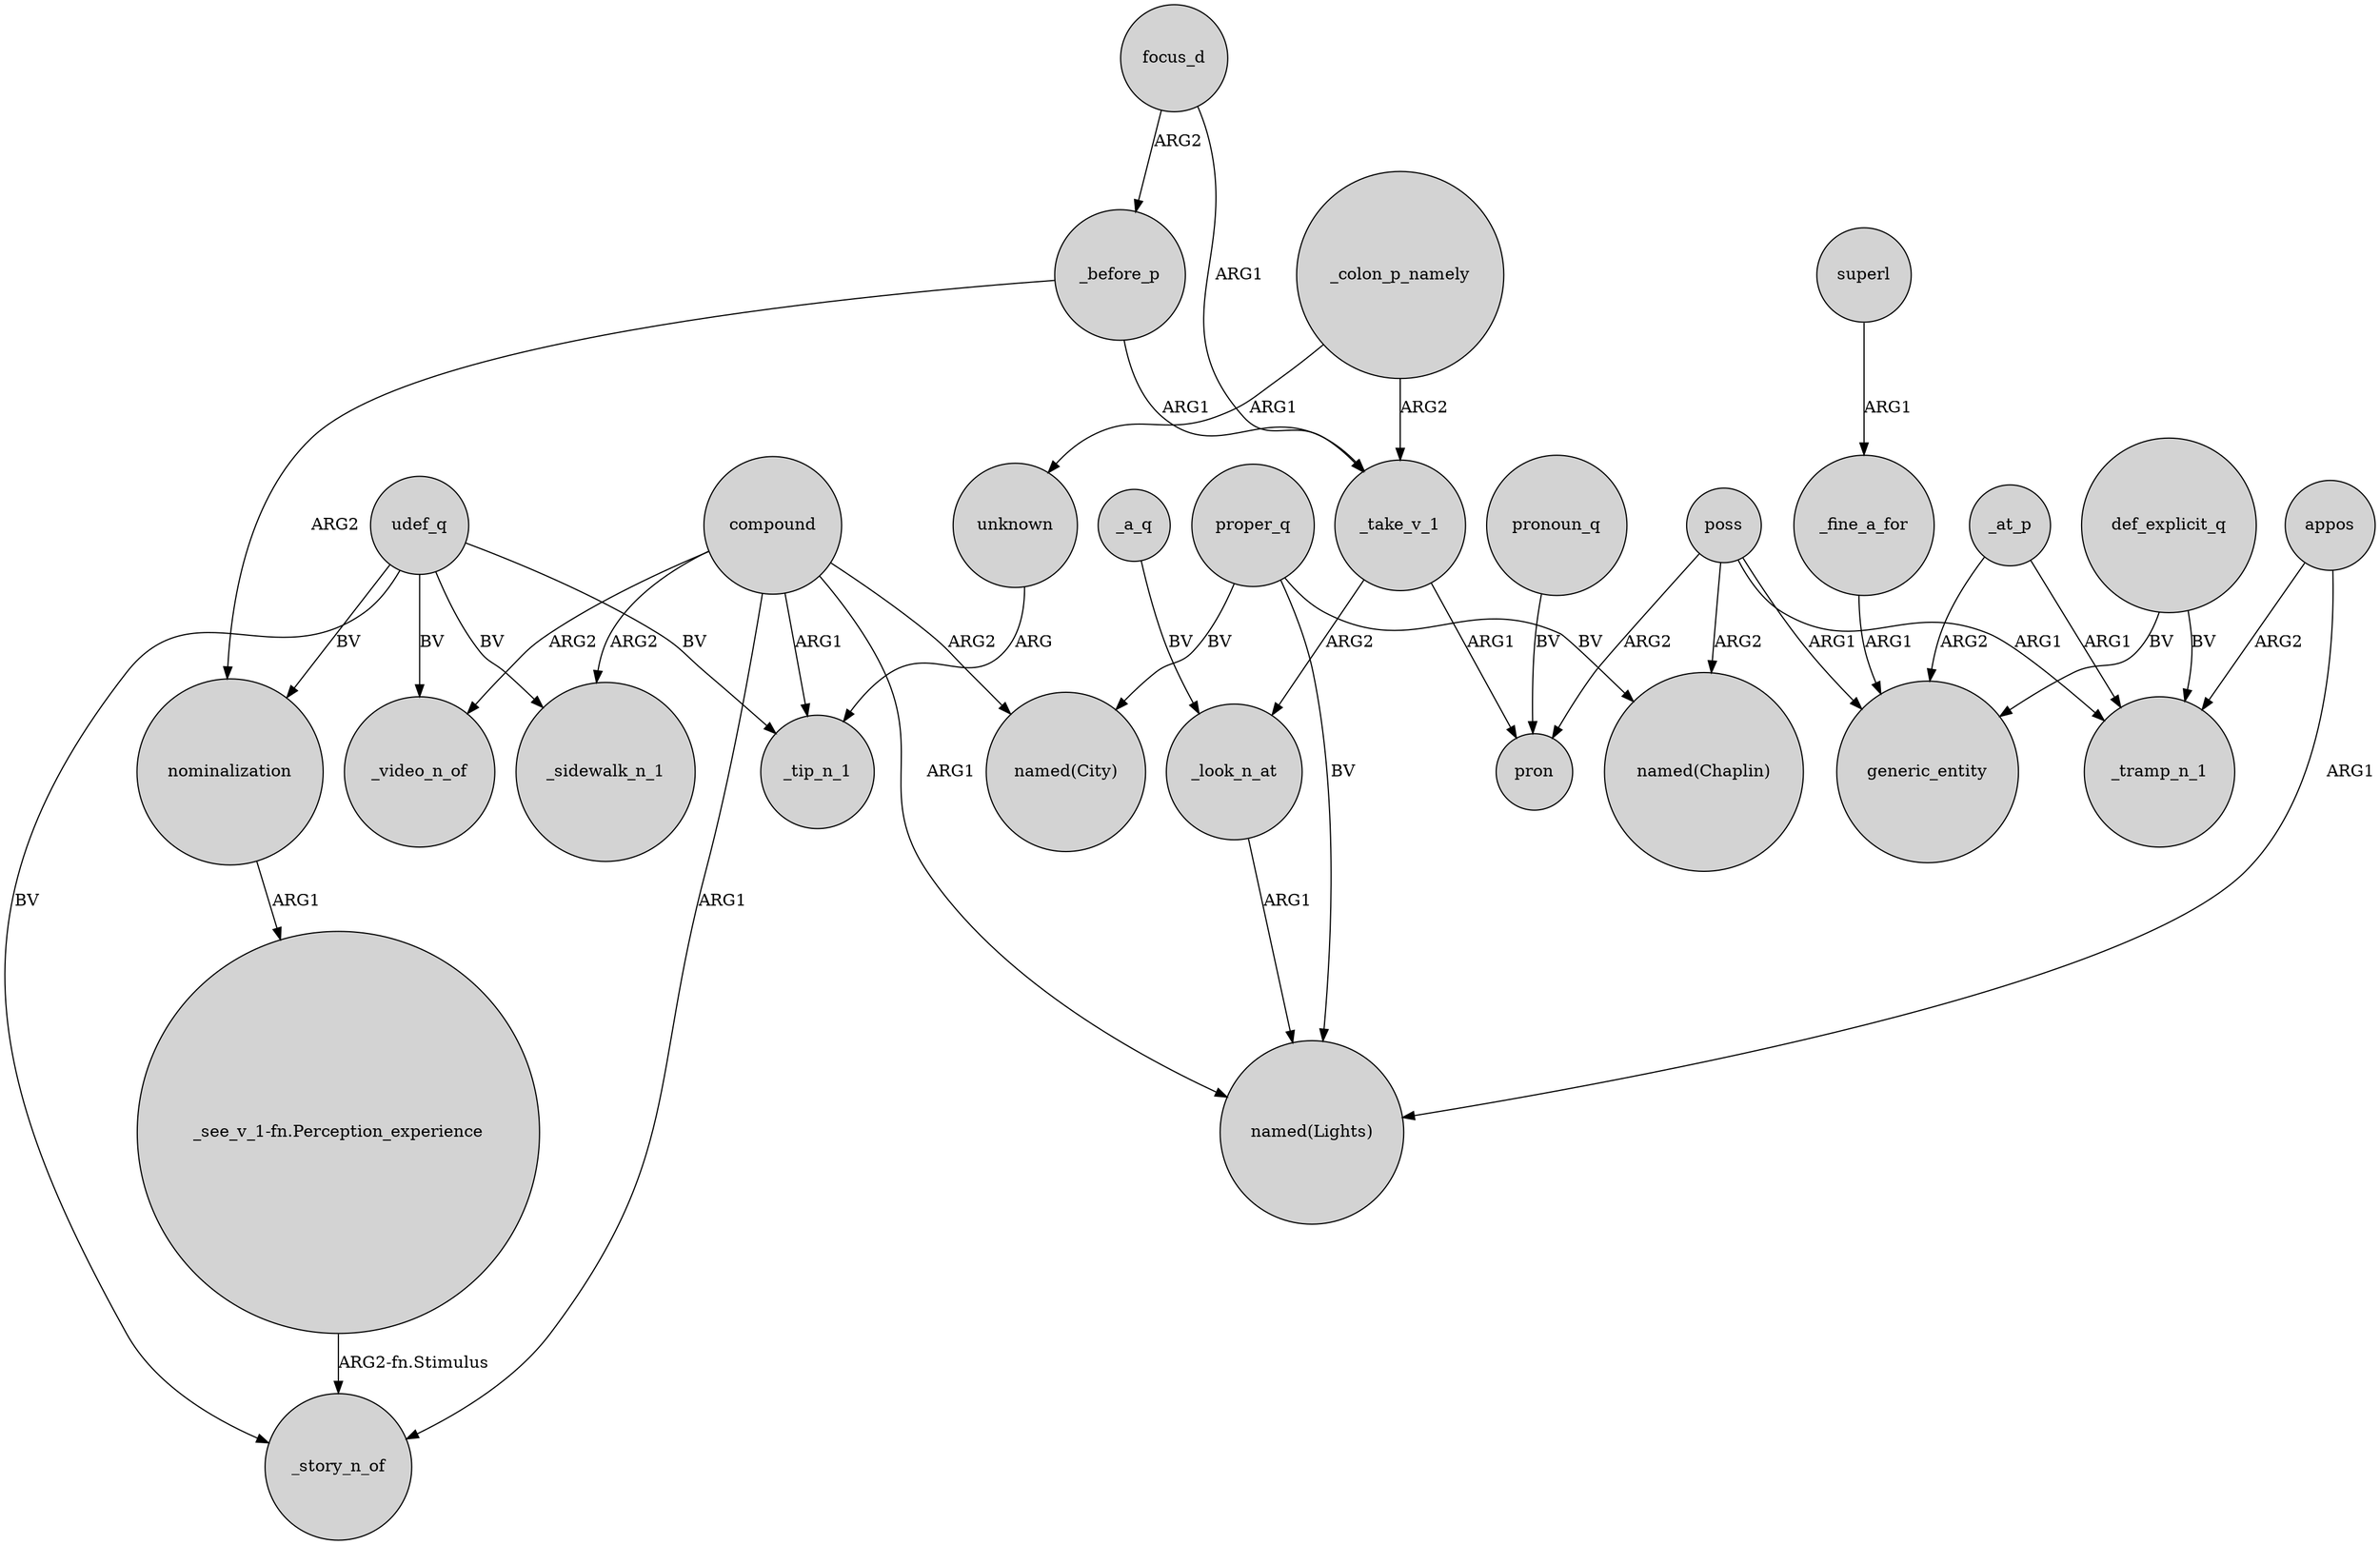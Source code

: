 digraph {
	node [shape=circle style=filled]
	compound -> _story_n_of [label=ARG1]
	_look_n_at -> "named(Lights)" [label=ARG1]
	proper_q -> "named(Lights)" [label=BV]
	compound -> "named(Lights)" [label=ARG1]
	appos -> "named(Lights)" [label=ARG1]
	poss -> generic_entity [label=ARG1]
	poss -> pron [label=ARG2]
	_at_p -> generic_entity [label=ARG2]
	udef_q -> _story_n_of [label=BV]
	"_see_v_1-fn.Perception_experience" -> _story_n_of [label="ARG2-fn.Stimulus"]
	compound -> "named(City)" [label=ARG2]
	compound -> _tip_n_1 [label=ARG1]
	_fine_a_for -> generic_entity [label=ARG1]
	focus_d -> _take_v_1 [label=ARG1]
	def_explicit_q -> generic_entity [label=BV]
	proper_q -> "named(Chaplin)" [label=BV]
	_before_p -> nominalization [label=ARG2]
	_colon_p_namely -> _take_v_1 [label=ARG2]
	_take_v_1 -> pron [label=ARG1]
	compound -> _sidewalk_n_1 [label=ARG2]
	_before_p -> _take_v_1 [label=ARG1]
	compound -> _video_n_of [label=ARG2]
	pronoun_q -> pron [label=BV]
	_colon_p_namely -> unknown [label=ARG1]
	udef_q -> _sidewalk_n_1 [label=BV]
	_take_v_1 -> _look_n_at [label=ARG2]
	focus_d -> _before_p [label=ARG2]
	unknown -> _tip_n_1 [label=ARG]
	proper_q -> "named(City)" [label=BV]
	udef_q -> _tip_n_1 [label=BV]
	udef_q -> nominalization [label=BV]
	nominalization -> "_see_v_1-fn.Perception_experience" [label=ARG1]
	poss -> "named(Chaplin)" [label=ARG2]
	def_explicit_q -> _tramp_n_1 [label=BV]
	superl -> _fine_a_for [label=ARG1]
	udef_q -> _video_n_of [label=BV]
	_at_p -> _tramp_n_1 [label=ARG1]
	_a_q -> _look_n_at [label=BV]
	appos -> _tramp_n_1 [label=ARG2]
	poss -> _tramp_n_1 [label=ARG1]
}
